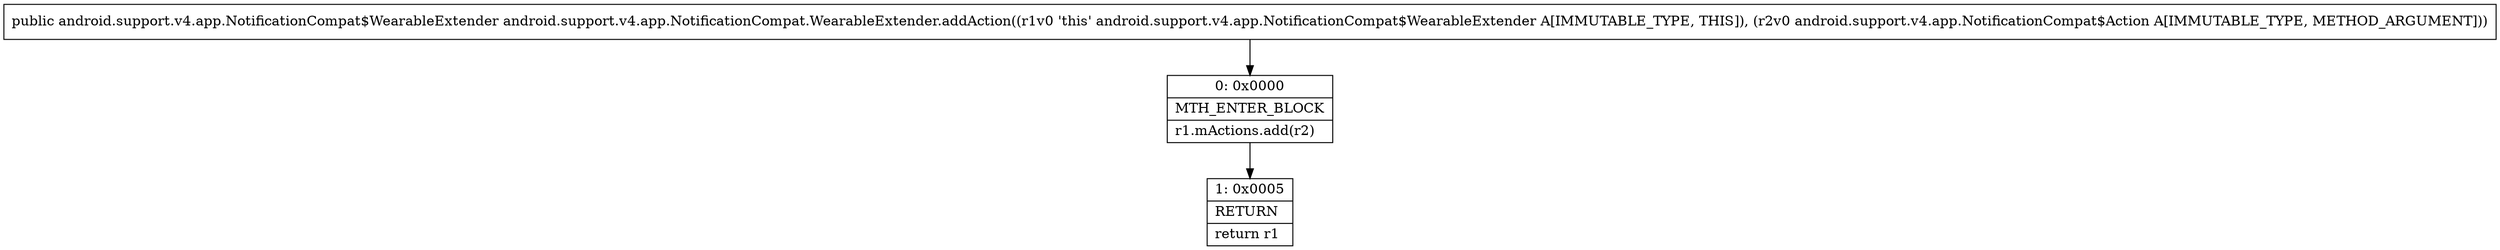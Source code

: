 digraph "CFG forandroid.support.v4.app.NotificationCompat.WearableExtender.addAction(Landroid\/support\/v4\/app\/NotificationCompat$Action;)Landroid\/support\/v4\/app\/NotificationCompat$WearableExtender;" {
Node_0 [shape=record,label="{0\:\ 0x0000|MTH_ENTER_BLOCK\l|r1.mActions.add(r2)\l}"];
Node_1 [shape=record,label="{1\:\ 0x0005|RETURN\l|return r1\l}"];
MethodNode[shape=record,label="{public android.support.v4.app.NotificationCompat$WearableExtender android.support.v4.app.NotificationCompat.WearableExtender.addAction((r1v0 'this' android.support.v4.app.NotificationCompat$WearableExtender A[IMMUTABLE_TYPE, THIS]), (r2v0 android.support.v4.app.NotificationCompat$Action A[IMMUTABLE_TYPE, METHOD_ARGUMENT])) }"];
MethodNode -> Node_0;
Node_0 -> Node_1;
}

